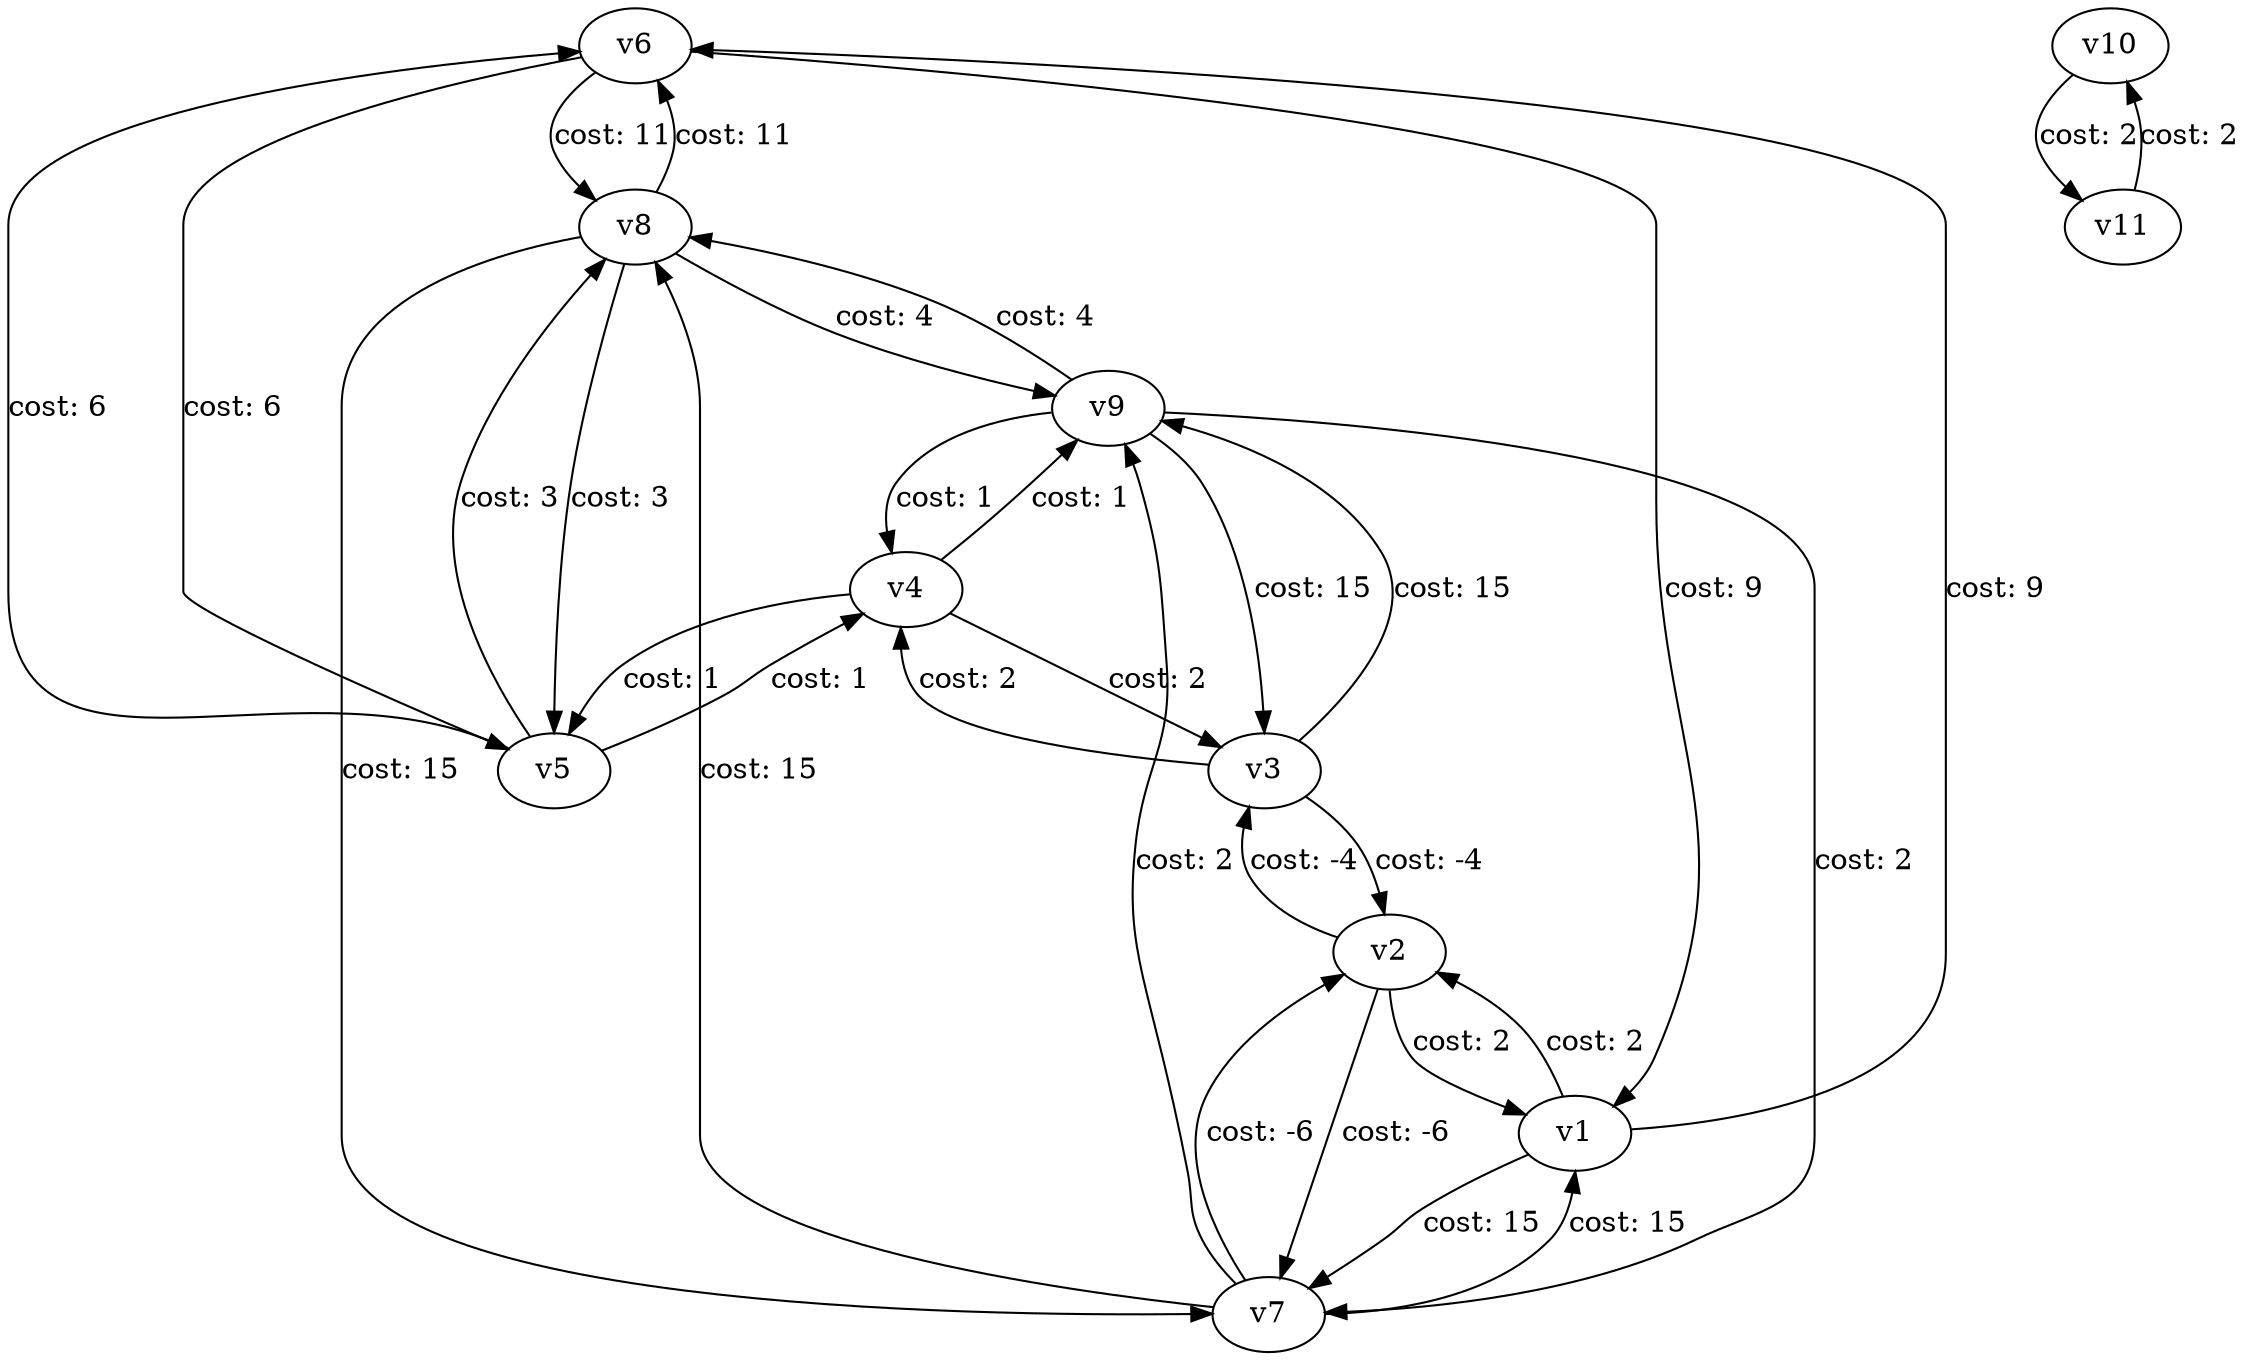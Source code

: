 digraph G {
	v6 -> v8 [label="cost: 11"];
	v6 -> v1 [label="cost: 9"];
	v6 -> v5 [label="cost: 6"];
	v7 -> v8 [label="cost: 15"];
	v7 -> v9 [label="cost: 2"];
	v7 -> v1 [label="cost: 15"];
	v7 -> v2 [label="cost: -6"];
	v8 -> v6 [label="cost: 11"];
	v8 -> v7 [label="cost: 15"];
	v8 -> v9 [label="cost: 4"];
	v8 -> v5 [label="cost: 3"];
	v9 -> v7 [label="cost: 2"];
	v9 -> v8 [label="cost: 4"];
	v9 -> v3 [label="cost: 15"];
	v9 -> v4 [label="cost: 1"];
	v10 -> v11 [label="cost: 2"];
	v11 -> v10 [label="cost: 2"];
	v1 -> v6 [label="cost: 9"];
	v1 -> v7 [label="cost: 15"];
	v1 -> v2 [label="cost: 2"];
	v2 -> v7 [label="cost: -6"];
	v2 -> v1 [label="cost: 2"];
	v2 -> v3 [label="cost: -4"];
	v3 -> v9 [label="cost: 15"];
	v3 -> v2 [label="cost: -4"];
	v3 -> v4 [label="cost: 2"];
	v4 -> v9 [label="cost: 1"];
	v4 -> v3 [label="cost: 2"];
	v4 -> v5 [label="cost: 1"];
	v5 -> v6 [label="cost: 6"];
	v5 -> v8 [label="cost: 3"];
	v5 -> v4 [label="cost: 1"];
	v6 [label="v6"];
	v7 [label="v7"];
	v8 [label="v8"];
	v9 [label="v9"];
	v10 [label="v10"];
	v11 [label="v11"];
	v1 [label="v1"];
	v2 [label="v2"];
	v3 [label="v3"];
	v4 [label="v4"];
	v5 [label="v5"];
}